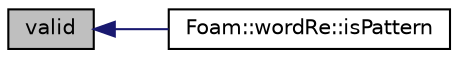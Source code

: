 digraph "valid"
{
  bgcolor="transparent";
  edge [fontname="Helvetica",fontsize="10",labelfontname="Helvetica",labelfontsize="10"];
  node [fontname="Helvetica",fontsize="10",shape=record];
  rankdir="LR";
  Node1 [label="valid",height=0.2,width=0.4,color="black", fillcolor="grey75", style="filled" fontcolor="black"];
  Node1 -> Node2 [dir="back",color="midnightblue",fontsize="10",style="solid",fontname="Helvetica"];
  Node2 [label="Foam::wordRe::isPattern",height=0.2,width=0.4,color="black",URL="$classFoam_1_1wordRe.html#a30e40489367cf2cd1e533aafef413272",tooltip="Test string for regular expression meta characters. "];
}
